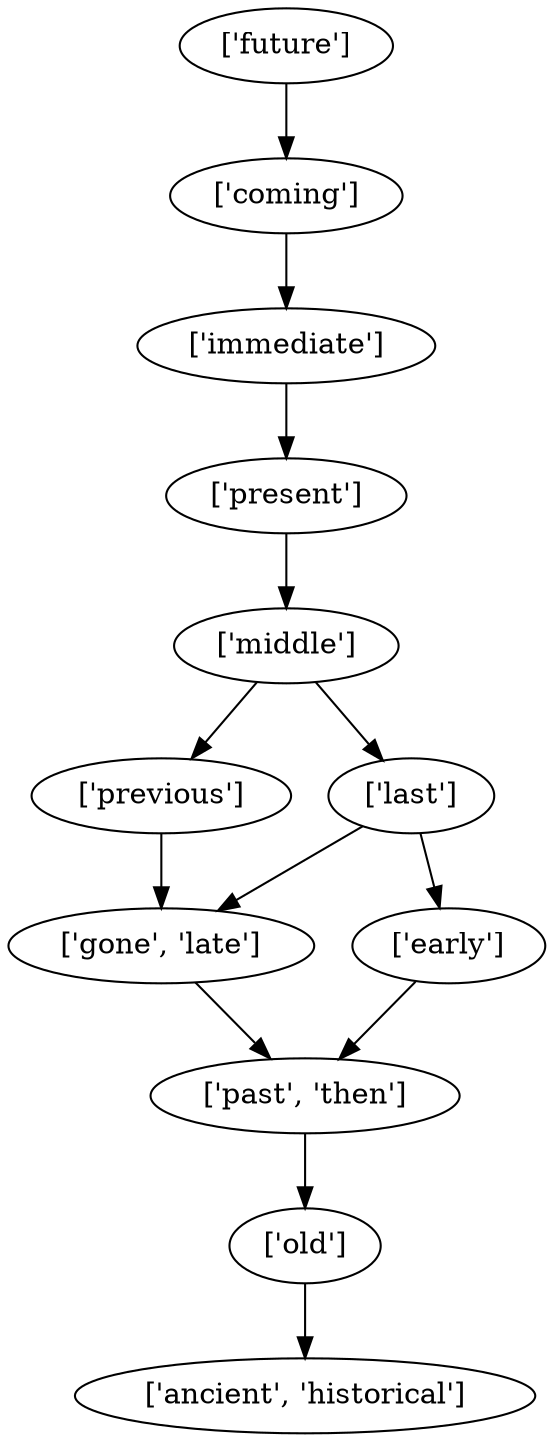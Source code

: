 strict digraph  {
	"['previous']" -> "['gone', 'late']";
	"['gone', 'late']" -> "['past', 'then']";
	"['old']" -> "['ancient', 'historical']";
	"['early']" -> "['past', 'then']";
	"['past', 'then']" -> "['old']";
	"['immediate']" -> "['present']";
	"['present']" -> "['middle']";
	"['coming']" -> "['immediate']";
	"['last']" -> "['gone', 'late']";
	"['last']" -> "['early']";
	"['middle']" -> "['previous']";
	"['middle']" -> "['last']";
	"['future']" -> "['coming']";
}
